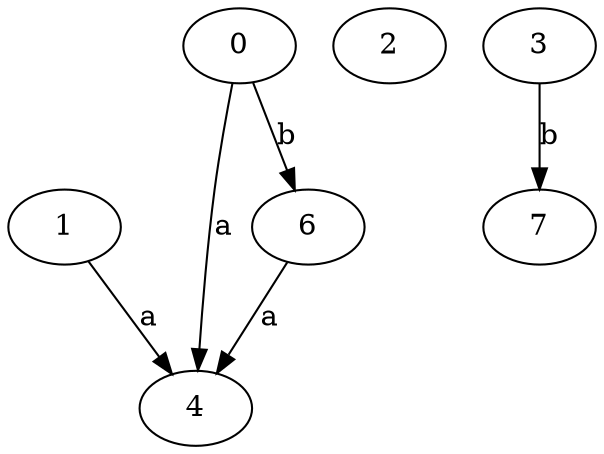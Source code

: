 strict digraph  {
1;
2;
0;
3;
4;
6;
7;
1 -> 4  [label=a];
0 -> 4  [label=a];
0 -> 6  [label=b];
3 -> 7  [label=b];
6 -> 4  [label=a];
}
